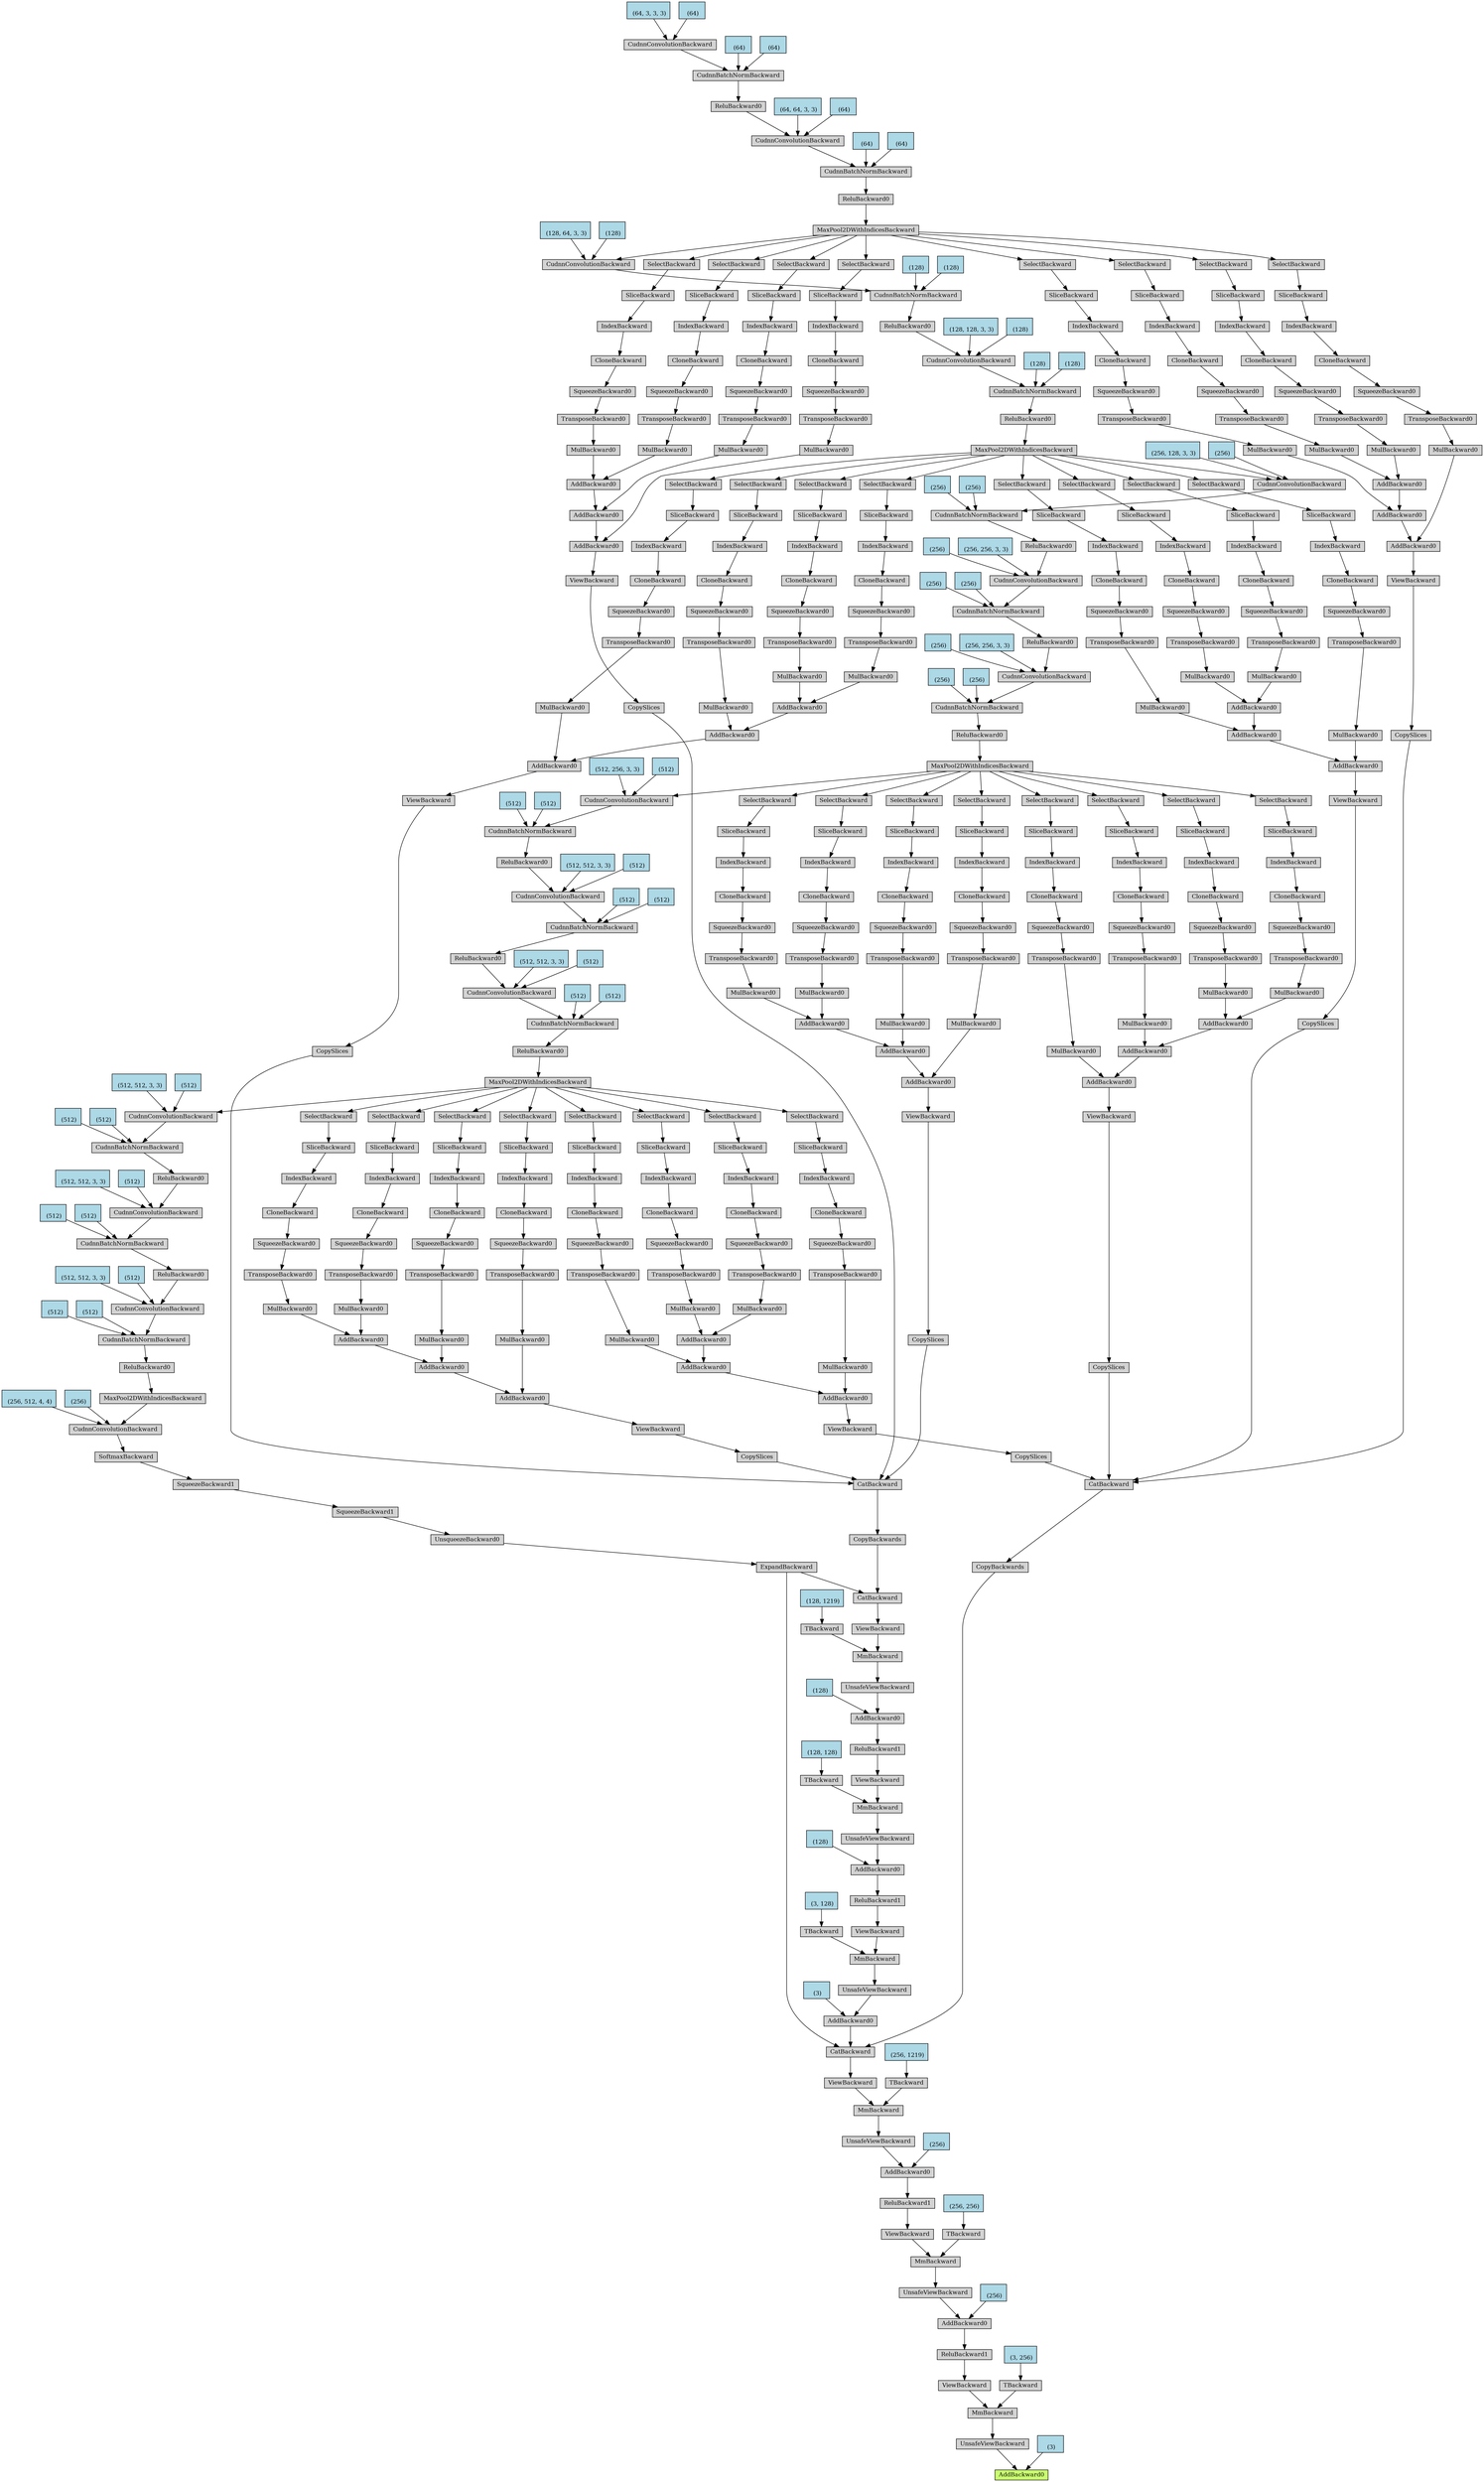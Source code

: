 digraph {
	graph [size="130.79999999999998,130.79999999999998"]
	node [align=left fontsize=12 height=0.2 ranksep=0.1 shape=box style=filled]
	140243195027296 [label=AddBackward0 fillcolor=darkolivegreen1]
	140243195097664 -> 140243195027296
	140243195097664 [label=UnsafeViewBackward]
	140243195097496 -> 140243195097664
	140243195097496 [label=MmBackward]
	140243195097776 -> 140243195097496
	140243195097776 [label=ViewBackward]
	140243195097944 -> 140243195097776
	140243195097944 [label=ReluBackward1]
	140243195098056 -> 140243195097944
	140243195098056 [label=AddBackward0]
	140243195098168 -> 140243195098056
	140243195098168 [label=UnsafeViewBackward]
	140243195098336 -> 140243195098168
	140243195098336 [label=MmBackward]
	140243195098448 -> 140243195098336
	140243195098448 [label=ViewBackward]
	140243195098616 -> 140243195098448
	140243195098616 [label=ReluBackward1]
	140243195098728 -> 140243195098616
	140243195098728 [label=AddBackward0]
	140243195098840 -> 140243195098728
	140243195098840 [label=UnsafeViewBackward]
	140243195099008 -> 140243195098840
	140243195099008 [label=MmBackward]
	140243195099176 -> 140243195099008
	140243195099176 [label=ViewBackward]
	140243195099344 -> 140243195099176
	140243195099344 [label=CatBackward]
	140243195099512 -> 140243195099344
	140243195099512 [label=AddBackward0]
	140243195099736 -> 140243195099512
	140243195099736 [label=UnsafeViewBackward]
	140243195099904 -> 140243195099736
	140243195099904 [label=MmBackward]
	140243195100072 -> 140243195099904
	140243195100072 [label=ViewBackward]
	140243195100240 -> 140243195100072
	140243195100240 [label=ReluBackward1]
	140243195100408 -> 140243195100240
	140243195100408 [label=AddBackward0]
	140243195100576 -> 140243195100408
	140243195100576 [label=UnsafeViewBackward]
	140243195100744 -> 140243195100576
	140243195100744 [label=MmBackward]
	140243195100912 -> 140243195100744
	140243195100912 [label=ViewBackward]
	140243195101080 -> 140243195100912
	140243195101080 [label=ReluBackward1]
	140243177631872 -> 140243195101080
	140243177631872 [label=AddBackward0]
	140243177632040 -> 140243177631872
	140243177632040 [label=UnsafeViewBackward]
	140243177632208 -> 140243177632040
	140243177632208 [label=MmBackward]
	140243177632376 -> 140243177632208
	140243177632376 [label=ViewBackward]
	140243177632544 -> 140243177632376
	140243177632544 [label=CatBackward]
	140243195099568 -> 140243177632544
	140243195099568 [label=ExpandBackward]
	140243177632824 -> 140243195099568
	140243177632824 [label=UnsqueezeBackward0]
	140243177632992 -> 140243177632824
	140243177632992 [label=SqueezeBackward1]
	140243177633160 -> 140243177632992
	140243177633160 [label=SqueezeBackward1]
	140243177633328 -> 140243177633160
	140243177633328 [label=SoftmaxBackward]
	140243177633496 -> 140243177633328
	140243177633496 [label=CudnnConvolutionBackward]
	140243177633664 -> 140243177633496
	140243177633664 [label=MaxPool2DWithIndicesBackward]
	140243177633888 -> 140243177633664
	140243177633888 [label=ReluBackward0]
	140243177634056 -> 140243177633888
	140243177634056 [label=CudnnBatchNormBackward]
	140243177634224 -> 140243177634056
	140243177634224 [label=CudnnConvolutionBackward]
	140243177634448 -> 140243177634224
	140243177634448 [label=ReluBackward0]
	140243177634672 -> 140243177634448
	140243177634672 [label=CudnnBatchNormBackward]
	140243177634840 -> 140243177634672
	140243177634840 [label=CudnnConvolutionBackward]
	140243177635064 -> 140243177634840
	140243177635064 [label=ReluBackward0]
	140243177635288 -> 140243177635064
	140243177635288 [label=CudnnBatchNormBackward]
	140243177635456 -> 140243177635288
	140243177635456 [label=CudnnConvolutionBackward]
	140243177635680 -> 140243177635456
	140243177635680 [label=MaxPool2DWithIndicesBackward]
	140243177648256 -> 140243177635680
	140243177648256 [label=ReluBackward0]
	140243177648424 -> 140243177648256
	140243177648424 [label=CudnnBatchNormBackward]
	140243177648592 -> 140243177648424
	140243177648592 [label=CudnnConvolutionBackward]
	140243177648816 -> 140243177648592
	140243177648816 [label=ReluBackward0]
	140243177649040 -> 140243177648816
	140243177649040 [label=CudnnBatchNormBackward]
	140243177649208 -> 140243177649040
	140243177649208 [label=CudnnConvolutionBackward]
	140243177649432 -> 140243177649208
	140243177649432 [label=ReluBackward0]
	140243177649656 -> 140243177649432
	140243177649656 [label=CudnnBatchNormBackward]
	140243177649824 -> 140243177649656
	140243177649824 [label=CudnnConvolutionBackward]
	140243177650048 -> 140243177649824
	140243177650048 [label=MaxPool2DWithIndicesBackward]
	140243177650272 -> 140243177650048
	140243177650272 [label=ReluBackward0]
	140243177650440 -> 140243177650272
	140243177650440 [label=CudnnBatchNormBackward]
	140243177650608 -> 140243177650440
	140243177650608 [label=CudnnConvolutionBackward]
	140243177650832 -> 140243177650608
	140243177650832 [label=ReluBackward0]
	140243177651056 -> 140243177650832
	140243177651056 [label=CudnnBatchNormBackward]
	140243177651224 -> 140243177651056
	140243177651224 [label=CudnnConvolutionBackward]
	140243177651448 -> 140243177651224
	140243177651448 [label=ReluBackward0]
	140243177651672 -> 140243177651448
	140243177651672 [label=CudnnBatchNormBackward]
	140243177651840 -> 140243177651672
	140243177651840 [label=CudnnConvolutionBackward]
	140243177652064 -> 140243177651840
	140243177652064 [label=MaxPool2DWithIndicesBackward]
	140243177656448 -> 140243177652064
	140243177656448 [label=ReluBackward0]
	140243177656616 -> 140243177656448
	140243177656616 [label=CudnnBatchNormBackward]
	140243177656784 -> 140243177656616
	140243177656784 [label=CudnnConvolutionBackward]
	140243177657008 -> 140243177656784
	140243177657008 [label=ReluBackward0]
	140243177657232 -> 140243177657008
	140243177657232 [label=CudnnBatchNormBackward]
	140243177657400 -> 140243177657232
	140243177657400 [label=CudnnConvolutionBackward]
	140243177657624 -> 140243177657400
	140243177657624 [label=MaxPool2DWithIndicesBackward]
	140243177657848 -> 140243177657624
	140243177657848 [label=ReluBackward0]
	140243177658016 -> 140243177657848
	140243177658016 [label=CudnnBatchNormBackward]
	140243177658184 -> 140243177658016
	140243177658184 [label=CudnnConvolutionBackward]
	140243177658408 -> 140243177658184
	140243177658408 [label=ReluBackward0]
	140243177658632 -> 140243177658408
	140243177658632 [label=CudnnBatchNormBackward]
	140243177658800 -> 140243177658632
	140243177658800 [label=CudnnConvolutionBackward]
	140243177659024 -> 140243177658800
	140243177659024 [label="
 (64, 3, 3, 3)" fillcolor=lightblue]
	140243177659080 -> 140243177658800
	140243177659080 [label="
 (64)" fillcolor=lightblue]
	140243177658856 -> 140243177658632
	140243177658856 [label="
 (64)" fillcolor=lightblue]
	140243177658912 -> 140243177658632
	140243177658912 [label="
 (64)" fillcolor=lightblue]
	140243177658464 -> 140243177658184
	140243177658464 [label="
 (64, 64, 3, 3)" fillcolor=lightblue]
	140243177658520 -> 140243177658184
	140243177658520 [label="
 (64)" fillcolor=lightblue]
	140243177658240 -> 140243177658016
	140243177658240 [label="
 (64)" fillcolor=lightblue]
	140243177658296 -> 140243177658016
	140243177658296 [label="
 (64)" fillcolor=lightblue]
	140243177657680 -> 140243177657400
	140243177657680 [label="
 (128, 64, 3, 3)" fillcolor=lightblue]
	140243177657736 -> 140243177657400
	140243177657736 [label="
 (128)" fillcolor=lightblue]
	140243177657456 -> 140243177657232
	140243177657456 [label="
 (128)" fillcolor=lightblue]
	140243177657512 -> 140243177657232
	140243177657512 [label="
 (128)" fillcolor=lightblue]
	140243177657064 -> 140243177656784
	140243177657064 [label="
 (128, 128, 3, 3)" fillcolor=lightblue]
	140243177657120 -> 140243177656784
	140243177657120 [label="
 (128)" fillcolor=lightblue]
	140243177656840 -> 140243177656616
	140243177656840 [label="
 (128)" fillcolor=lightblue]
	140243177656896 -> 140243177656616
	140243177656896 [label="
 (128)" fillcolor=lightblue]
	140243177652120 -> 140243177651840
	140243177652120 [label="
 (256, 128, 3, 3)" fillcolor=lightblue]
	140243177652176 -> 140243177651840
	140243177652176 [label="
 (256)" fillcolor=lightblue]
	140243177651896 -> 140243177651672
	140243177651896 [label="
 (256)" fillcolor=lightblue]
	140243177651952 -> 140243177651672
	140243177651952 [label="
 (256)" fillcolor=lightblue]
	140243177651504 -> 140243177651224
	140243177651504 [label="
 (256, 256, 3, 3)" fillcolor=lightblue]
	140243177651560 -> 140243177651224
	140243177651560 [label="
 (256)" fillcolor=lightblue]
	140243177651280 -> 140243177651056
	140243177651280 [label="
 (256)" fillcolor=lightblue]
	140243177651336 -> 140243177651056
	140243177651336 [label="
 (256)" fillcolor=lightblue]
	140243177650888 -> 140243177650608
	140243177650888 [label="
 (256, 256, 3, 3)" fillcolor=lightblue]
	140243177650944 -> 140243177650608
	140243177650944 [label="
 (256)" fillcolor=lightblue]
	140243177650664 -> 140243177650440
	140243177650664 [label="
 (256)" fillcolor=lightblue]
	140243177650720 -> 140243177650440
	140243177650720 [label="
 (256)" fillcolor=lightblue]
	140243177650104 -> 140243177649824
	140243177650104 [label="
 (512, 256, 3, 3)" fillcolor=lightblue]
	140243177650160 -> 140243177649824
	140243177650160 [label="
 (512)" fillcolor=lightblue]
	140243177649880 -> 140243177649656
	140243177649880 [label="
 (512)" fillcolor=lightblue]
	140243177649936 -> 140243177649656
	140243177649936 [label="
 (512)" fillcolor=lightblue]
	140243177649488 -> 140243177649208
	140243177649488 [label="
 (512, 512, 3, 3)" fillcolor=lightblue]
	140243177649544 -> 140243177649208
	140243177649544 [label="
 (512)" fillcolor=lightblue]
	140243177649264 -> 140243177649040
	140243177649264 [label="
 (512)" fillcolor=lightblue]
	140243177649320 -> 140243177649040
	140243177649320 [label="
 (512)" fillcolor=lightblue]
	140243177648872 -> 140243177648592
	140243177648872 [label="
 (512, 512, 3, 3)" fillcolor=lightblue]
	140243177648928 -> 140243177648592
	140243177648928 [label="
 (512)" fillcolor=lightblue]
	140243177648648 -> 140243177648424
	140243177648648 [label="
 (512)" fillcolor=lightblue]
	140243177648704 -> 140243177648424
	140243177648704 [label="
 (512)" fillcolor=lightblue]
	140243177635736 -> 140243177635456
	140243177635736 [label="
 (512, 512, 3, 3)" fillcolor=lightblue]
	140243177635792 -> 140243177635456
	140243177635792 [label="
 (512)" fillcolor=lightblue]
	140243177635512 -> 140243177635288
	140243177635512 [label="
 (512)" fillcolor=lightblue]
	140243177635568 -> 140243177635288
	140243177635568 [label="
 (512)" fillcolor=lightblue]
	140243177635120 -> 140243177634840
	140243177635120 [label="
 (512, 512, 3, 3)" fillcolor=lightblue]
	140243177635176 -> 140243177634840
	140243177635176 [label="
 (512)" fillcolor=lightblue]
	140243177634896 -> 140243177634672
	140243177634896 [label="
 (512)" fillcolor=lightblue]
	140243177634952 -> 140243177634672
	140243177634952 [label="
 (512)" fillcolor=lightblue]
	140243177634504 -> 140243177634224
	140243177634504 [label="
 (512, 512, 3, 3)" fillcolor=lightblue]
	140243177634560 -> 140243177634224
	140243177634560 [label="
 (512)" fillcolor=lightblue]
	140243177634280 -> 140243177634056
	140243177634280 [label="
 (512)" fillcolor=lightblue]
	140243177634336 -> 140243177634056
	140243177634336 [label="
 (512)" fillcolor=lightblue]
	140243177633720 -> 140243177633496
	140243177633720 [label="
 (256, 512, 4, 4)" fillcolor=lightblue]
	140243177633776 -> 140243177633496
	140243177633776 [label="
 (256)" fillcolor=lightblue]
	140243177632712 -> 140243177632544
	140243177632712 [label=CopyBackwards]
	140243177632880 -> 140243177632712
	140243177632880 [label=CatBackward]
	140243177633216 -> 140243177632880
	140243177633216 [label=CopySlices]
	140243177634112 -> 140243177633216
	140243177634112 [label=ViewBackward]
	140243177634616 -> 140243177634112
	140243177634616 [label=AddBackward0]
	140243177635008 -> 140243177634616
	140243177635008 [label=AddBackward0]
	140243177635624 -> 140243177635008
	140243177635624 [label=AddBackward0]
	140243177648480 -> 140243177635624
	140243177648480 [label=MulBackward0]
	140243177649600 -> 140243177648480
	140243177649600 [label=TransposeBackward0]
	140243177649096 -> 140243177649600
	140243177649096 [label=SqueezeBackward0]
	140243177649992 -> 140243177649096
	140243177649992 [label=CloneBackward]
	140243177650776 -> 140243177649992
	140243177650776 [label=IndexBackward]
	140243177650328 -> 140243177650776
	140243177650328 [label=SliceBackward]
	140243177651616 -> 140243177650328
	140243177651616 [label=SelectBackward]
	140243177657624 -> 140243177651616
	140243177648312 -> 140243177635624
	140243177648312 [label=MulBackward0]
	140243177649376 -> 140243177648312
	140243177649376 [label=TransposeBackward0]
	140243177649712 -> 140243177649376
	140243177649712 [label=SqueezeBackward0]
	140243177651000 -> 140243177649712
	140243177651000 [label=CloneBackward]
	140243177651112 -> 140243177651000
	140243177651112 [label=IndexBackward]
	140243177652008 -> 140243177651112
	140243177652008 [label=SliceBackward]
	140243177656952 -> 140243177652008
	140243177656952 [label=SelectBackward]
	140243177657624 -> 140243177656952
	140243177648200 -> 140243177635008
	140243177648200 [label=MulBackward0]
	140243177648984 -> 140243177648200
	140243177648984 [label=TransposeBackward0]
	140243177650496 -> 140243177648984
	140243177650496 [label=SqueezeBackward0]
	140243177651728 -> 140243177650496
	140243177651728 [label=CloneBackward]
	140243177656672 -> 140243177651728
	140243177656672 [label=IndexBackward]
	140243177657176 -> 140243177656672
	140243177657176 [label=SliceBackward]
	140243177657568 -> 140243177657176
	140243177657568 [label=SelectBackward]
	140243177657624 -> 140243177657568
	140243177634728 -> 140243177634616
	140243177634728 [label=MulBackward0]
	140243177648760 -> 140243177634728
	140243177648760 [label=TransposeBackward0]
	140243177651392 -> 140243177648760
	140243177651392 [label=SqueezeBackward0]
	140243177656504 -> 140243177651392
	140243177656504 [label=CloneBackward]
	140243177657288 -> 140243177656504
	140243177657288 [label=IndexBackward]
	140243177658072 -> 140243177657288
	140243177658072 [label=SliceBackward]
	140243177658576 -> 140243177658072
	140243177658576 [label=SelectBackward]
	140243177657624 -> 140243177658576
	140243177633384 -> 140243177632880
	140243177633384 [label=CopySlices]
	140243177633944 -> 140243177633384
	140243177633944 [label=ViewBackward]
	140243177635344 -> 140243177633944
	140243177635344 [label=AddBackward0]
	140243177656392 -> 140243177635344
	140243177656392 [label=AddBackward0]
	140243177657904 -> 140243177656392
	140243177657904 [label=AddBackward0]
	140243177658688 -> 140243177657904
	140243177658688 [label=MulBackward0]
	140243177659304 -> 140243177658688
	140243177659304 [label=TransposeBackward0]
	140243177659416 -> 140243177659304
	140243177659416 [label=SqueezeBackward0]
	140243177659528 -> 140243177659416
	140243177659528 [label=CloneBackward]
	140243177659640 -> 140243177659528
	140243177659640 [label=IndexBackward]
	140243177659752 -> 140243177659640
	140243177659752 [label=SliceBackward]
	140243177659864 -> 140243177659752
	140243177659864 [label=SelectBackward]
	140243177652064 -> 140243177659864
	140243177659192 -> 140243177657904
	140243177659192 [label=MulBackward0]
	140243177659360 -> 140243177659192
	140243177659360 [label=TransposeBackward0]
	140243177659584 -> 140243177659360
	140243177659584 [label=SqueezeBackward0]
	140243177659808 -> 140243177659584
	140243177659808 [label=CloneBackward]
	140243177659976 -> 140243177659808
	140243177659976 [label=IndexBackward]
	140243177660088 -> 140243177659976
	140243177660088 [label=SliceBackward]
	140243177660200 -> 140243177660088
	140243177660200 [label=SelectBackward]
	140243177652064 -> 140243177660200
	140243177659136 -> 140243177656392
	140243177659136 [label=MulBackward0]
	140243177659248 -> 140243177659136
	140243177659248 [label=TransposeBackward0]
	140243177659696 -> 140243177659248
	140243177659696 [label=SqueezeBackward0]
	140243177660032 -> 140243177659696
	140243177660032 [label=CloneBackward]
	140243177660256 -> 140243177660032
	140243177660256 [label=IndexBackward]
	140243177660368 -> 140243177660256
	140243177660368 [label=SliceBackward]
	140243177689216 -> 140243177660368
	140243177689216 [label=SelectBackward]
	140243177652064 -> 140243177689216
	140243177657792 -> 140243177635344
	140243177657792 [label=MulBackward0]
	140243177658968 -> 140243177657792
	140243177658968 [label=TransposeBackward0]
	140243177659920 -> 140243177658968
	140243177659920 [label=SqueezeBackward0]
	140243177660312 -> 140243177659920
	140243177660312 [label=CloneBackward]
	140243177689272 -> 140243177660312
	140243177689272 [label=IndexBackward]
	140243177689384 -> 140243177689272
	140243177689384 [label=SliceBackward]
	140243177689496 -> 140243177689384
	140243177689496 [label=SelectBackward]
	140243177652064 -> 140243177689496
	140243177633552 -> 140243177632880
	140243177633552 [label=CopySlices]
	140243177635232 -> 140243177633552
	140243177635232 [label=ViewBackward]
	140243177658352 -> 140243177635232
	140243177658352 [label=AddBackward0]
	140243177660144 -> 140243177658352
	140243177660144 [label=AddBackward0]
	140243177689440 -> 140243177660144
	140243177689440 [label=AddBackward0]
	140243177689664 -> 140243177689440
	140243177689664 [label=MulBackward0]
	140243177689832 -> 140243177689664
	140243177689832 [label=TransposeBackward0]
	140243177689944 -> 140243177689832
	140243177689944 [label=SqueezeBackward0]
	140243177690056 -> 140243177689944
	140243177690056 [label=CloneBackward]
	140243177690168 -> 140243177690056
	140243177690168 [label=IndexBackward]
	140243177690280 -> 140243177690168
	140243177690280 [label=SliceBackward]
	140243177690392 -> 140243177690280
	140243177690392 [label=SelectBackward]
	140243177650048 -> 140243177690392
	140243177689720 -> 140243177689440
	140243177689720 [label=MulBackward0]
	140243177689888 -> 140243177689720
	140243177689888 [label=TransposeBackward0]
	140243177690112 -> 140243177689888
	140243177690112 [label=SqueezeBackward0]
	140243177690336 -> 140243177690112
	140243177690336 [label=CloneBackward]
	140243177690504 -> 140243177690336
	140243177690504 [label=IndexBackward]
	140243177690616 -> 140243177690504
	140243177690616 [label=SliceBackward]
	140243177690728 -> 140243177690616
	140243177690728 [label=SelectBackward]
	140243177650048 -> 140243177690728
	140243177689552 -> 140243177660144
	140243177689552 [label=MulBackward0]
	140243177689776 -> 140243177689552
	140243177689776 [label=TransposeBackward0]
	140243177690224 -> 140243177689776
	140243177690224 [label=SqueezeBackward0]
	140243177690560 -> 140243177690224
	140243177690560 [label=CloneBackward]
	140243177690784 -> 140243177690560
	140243177690784 [label=IndexBackward]
	140243177690896 -> 140243177690784
	140243177690896 [label=SliceBackward]
	140243177691008 -> 140243177690896
	140243177691008 [label=SelectBackward]
	140243177650048 -> 140243177691008
	140243177689160 -> 140243177658352
	140243177689160 [label=MulBackward0]
	140243177689608 -> 140243177689160
	140243177689608 [label=TransposeBackward0]
	140243177690448 -> 140243177689608
	140243177690448 [label=SqueezeBackward0]
	140243177690840 -> 140243177690448
	140243177690840 [label=CloneBackward]
	140243177691064 -> 140243177690840
	140243177691064 [label=IndexBackward]
	140243177691176 -> 140243177691064
	140243177691176 [label=SliceBackward]
	140243177691288 -> 140243177691176
	140243177691288 [label=SelectBackward]
	140243177650048 -> 140243177691288
	140243177633832 -> 140243177632880
	140243177633832 [label=CopySlices]
	140243177650216 -> 140243177633832
	140243177650216 [label=ViewBackward]
	140243177689328 -> 140243177650216
	140243177689328 [label=AddBackward0]
	140243177690672 -> 140243177689328
	140243177690672 [label=AddBackward0]
	140243177691232 -> 140243177690672
	140243177691232 [label=AddBackward0]
	140243177691456 -> 140243177691232
	140243177691456 [label=MulBackward0]
	140243177691624 -> 140243177691456
	140243177691624 [label=TransposeBackward0]
	140243177691736 -> 140243177691624
	140243177691736 [label=SqueezeBackward0]
	140243177691848 -> 140243177691736
	140243177691848 [label=CloneBackward]
	140243177691960 -> 140243177691848
	140243177691960 [label=IndexBackward]
	140243177692072 -> 140243177691960
	140243177692072 [label=SliceBackward]
	140243177692184 -> 140243177692072
	140243177692184 [label=SelectBackward]
	140243177635680 -> 140243177692184
	140243177691512 -> 140243177691232
	140243177691512 [label=MulBackward0]
	140243177691680 -> 140243177691512
	140243177691680 [label=TransposeBackward0]
	140243177691904 -> 140243177691680
	140243177691904 [label=SqueezeBackward0]
	140243177692128 -> 140243177691904
	140243177692128 [label=CloneBackward]
	140243177692296 -> 140243177692128
	140243177692296 [label=IndexBackward]
	140243177692408 -> 140243177692296
	140243177692408 [label=SliceBackward]
	140243177692520 -> 140243177692408
	140243177692520 [label=SelectBackward]
	140243177635680 -> 140243177692520
	140243177691344 -> 140243177690672
	140243177691344 [label=MulBackward0]
	140243177691568 -> 140243177691344
	140243177691568 [label=TransposeBackward0]
	140243177692016 -> 140243177691568
	140243177692016 [label=SqueezeBackward0]
	140243177692352 -> 140243177692016
	140243177692352 [label=CloneBackward]
	140243177692576 -> 140243177692352
	140243177692576 [label=IndexBackward]
	140243177692688 -> 140243177692576
	140243177692688 [label=SliceBackward]
	140243177692800 -> 140243177692688
	140243177692800 [label=SelectBackward]
	140243177635680 -> 140243177692800
	140243177690952 -> 140243177689328
	140243177690952 [label=MulBackward0]
	140243177691400 -> 140243177690952
	140243177691400 [label=TransposeBackward0]
	140243177692240 -> 140243177691400
	140243177692240 [label=SqueezeBackward0]
	140243177692632 -> 140243177692240
	140243177692632 [label=CloneBackward]
	140243177692856 -> 140243177692632
	140243177692856 [label=IndexBackward]
	140243177692968 -> 140243177692856
	140243177692968 [label=SliceBackward]
	140243177693080 -> 140243177692968
	140243177693080 [label=SelectBackward]
	140243177635680 -> 140243177693080
	140243177632432 -> 140243177632208
	140243177632432 [label=TBackward]
	140243177632600 -> 140243177632432
	140243177632600 [label="
 (128, 1219)" fillcolor=lightblue]
	140243177632096 -> 140243177631872
	140243177632096 [label="
 (128)" fillcolor=lightblue]
	140243195100968 -> 140243195100744
	140243195100968 [label=TBackward]
	140243195101136 -> 140243195100968
	140243195101136 [label="
 (128, 128)" fillcolor=lightblue]
	140243195100632 -> 140243195100408
	140243195100632 [label="
 (128)" fillcolor=lightblue]
	140243195100128 -> 140243195099904
	140243195100128 [label=TBackward]
	140243195100296 -> 140243195100128
	140243195100296 [label="
 (3, 128)" fillcolor=lightblue]
	140243195099792 -> 140243195099512
	140243195099792 [label="
 (3)" fillcolor=lightblue]
	140243195099568 -> 140243195099344
	140243195099624 -> 140243195099344
	140243195099624 [label=CopyBackwards]
	140243195099848 -> 140243195099624
	140243195099848 [label=CatBackward]
	140243195099960 -> 140243195099848
	140243195099960 [label=CopySlices]
	140243177659472 -> 140243195099960
	140243177659472 [label=ViewBackward]
	140243177632264 -> 140243177659472
	140243177632264 [label=AddBackward0]
	140243177632488 -> 140243177632264
	140243177632488 [label=AddBackward0]
	140243177633048 -> 140243177632488
	140243177633048 [label=AddBackward0]
	140243177691792 -> 140243177633048
	140243177691792 [label=MulBackward0]
	140243177692912 -> 140243177691792
	140243177692912 [label=TransposeBackward0]
	140243177693136 -> 140243177692912
	140243177693136 [label=SqueezeBackward0]
	140243177709696 -> 140243177693136
	140243177709696 [label=CloneBackward]
	140243177709808 -> 140243177709696
	140243177709808 [label=IndexBackward]
	140243177709920 -> 140243177709808
	140243177709920 [label=SliceBackward]
	140243177710032 -> 140243177709920
	140243177710032 [label=SelectBackward]
	140243177657624 -> 140243177710032
	140243177692464 -> 140243177633048
	140243177692464 [label=MulBackward0]
	140243177693024 -> 140243177692464
	140243177693024 [label=TransposeBackward0]
	140243177709752 -> 140243177693024
	140243177709752 [label=SqueezeBackward0]
	140243177709976 -> 140243177709752
	140243177709976 [label=CloneBackward]
	140243177710144 -> 140243177709976
	140243177710144 [label=IndexBackward]
	140243177710256 -> 140243177710144
	140243177710256 [label=SliceBackward]
	140243177710368 -> 140243177710256
	140243177710368 [label=SelectBackward]
	140243177657624 -> 140243177710368
	140243177690000 -> 140243177632488
	140243177690000 [label=MulBackward0]
	140243177692744 -> 140243177690000
	140243177692744 [label=TransposeBackward0]
	140243177709864 -> 140243177692744
	140243177709864 [label=SqueezeBackward0]
	140243177710200 -> 140243177709864
	140243177710200 [label=CloneBackward]
	140243177710424 -> 140243177710200
	140243177710424 [label=IndexBackward]
	140243177710536 -> 140243177710424
	140243177710536 [label=SliceBackward]
	140243177710648 -> 140243177710536
	140243177710648 [label=SelectBackward]
	140243177657624 -> 140243177710648
	140243177632768 -> 140243177632264
	140243177632768 [label=MulBackward0]
	140243177691120 -> 140243177632768
	140243177691120 [label=TransposeBackward0]
	140243177710088 -> 140243177691120
	140243177710088 [label=SqueezeBackward0]
	140243177710480 -> 140243177710088
	140243177710480 [label=CloneBackward]
	140243177710704 -> 140243177710480
	140243177710704 [label=IndexBackward]
	140243177710816 -> 140243177710704
	140243177710816 [label=SliceBackward]
	140243177710928 -> 140243177710816
	140243177710928 [label=SelectBackward]
	140243177657624 -> 140243177710928
	140243195100464 -> 140243195099848
	140243195100464 [label=CopySlices]
	140243177632152 -> 140243195100464
	140243177632152 [label=ViewBackward]
	140243177634392 -> 140243177632152
	140243177634392 [label=AddBackward0]
	140243177710312 -> 140243177634392
	140243177710312 [label=AddBackward0]
	140243177710872 -> 140243177710312
	140243177710872 [label=AddBackward0]
	140243177711096 -> 140243177710872
	140243177711096 [label=MulBackward0]
	140243177711264 -> 140243177711096
	140243177711264 [label=TransposeBackward0]
	140243177711376 -> 140243177711264
	140243177711376 [label=SqueezeBackward0]
	140243177711488 -> 140243177711376
	140243177711488 [label=CloneBackward]
	140243177711600 -> 140243177711488
	140243177711600 [label=IndexBackward]
	140243177711712 -> 140243177711600
	140243177711712 [label=SliceBackward]
	140243177711824 -> 140243177711712
	140243177711824 [label=SelectBackward]
	140243177652064 -> 140243177711824
	140243177711152 -> 140243177710872
	140243177711152 [label=MulBackward0]
	140243177711320 -> 140243177711152
	140243177711320 [label=TransposeBackward0]
	140243177711544 -> 140243177711320
	140243177711544 [label=SqueezeBackward0]
	140243177711768 -> 140243177711544
	140243177711768 [label=CloneBackward]
	140243177711936 -> 140243177711768
	140243177711936 [label=IndexBackward]
	140243177712048 -> 140243177711936
	140243177712048 [label=SliceBackward]
	140243177712160 -> 140243177712048
	140243177712160 [label=SelectBackward]
	140243177652064 -> 140243177712160
	140243177710984 -> 140243177710312
	140243177710984 [label=MulBackward0]
	140243177711208 -> 140243177710984
	140243177711208 [label=TransposeBackward0]
	140243177711656 -> 140243177711208
	140243177711656 [label=SqueezeBackward0]
	140243177711992 -> 140243177711656
	140243177711992 [label=CloneBackward]
	140243177712216 -> 140243177711992
	140243177712216 [label=IndexBackward]
	140243177712328 -> 140243177712216
	140243177712328 [label=SliceBackward]
	140243177712440 -> 140243177712328
	140243177712440 [label=SelectBackward]
	140243177652064 -> 140243177712440
	140243177710592 -> 140243177634392
	140243177710592 [label=MulBackward0]
	140243177711040 -> 140243177710592
	140243177711040 [label=TransposeBackward0]
	140243177711880 -> 140243177711040
	140243177711880 [label=SqueezeBackward0]
	140243177712272 -> 140243177711880
	140243177712272 [label=CloneBackward]
	140243177712496 -> 140243177712272
	140243177712496 [label=IndexBackward]
	140243177712608 -> 140243177712496
	140243177712608 [label=SliceBackward]
	140243177712720 -> 140243177712608
	140243177712720 [label=SelectBackward]
	140243177652064 -> 140243177712720
	140243195101024 -> 140243195099848
	140243195101024 [label=CopySlices]
	140243177631928 -> 140243195101024
	140243177631928 [label=ViewBackward]
	140243177710760 -> 140243177631928
	140243177710760 [label=AddBackward0]
	140243177712104 -> 140243177710760
	140243177712104 [label=AddBackward0]
	140243177712664 -> 140243177712104
	140243177712664 [label=AddBackward0]
	140243177712888 -> 140243177712664
	140243177712888 [label=MulBackward0]
	140243177713056 -> 140243177712888
	140243177713056 [label=TransposeBackward0]
	140243177713168 -> 140243177713056
	140243177713168 [label=SqueezeBackward0]
	140243177713280 -> 140243177713168
	140243177713280 [label=CloneBackward]
	140243177713392 -> 140243177713280
	140243177713392 [label=IndexBackward]
	140243177713504 -> 140243177713392
	140243177713504 [label=SliceBackward]
	140243177713616 -> 140243177713504
	140243177713616 [label=SelectBackward]
	140243177650048 -> 140243177713616
	140243177712944 -> 140243177712664
	140243177712944 [label=MulBackward0]
	140243177713112 -> 140243177712944
	140243177713112 [label=TransposeBackward0]
	140243177713336 -> 140243177713112
	140243177713336 [label=SqueezeBackward0]
	140243177713560 -> 140243177713336
	140243177713560 [label=CloneBackward]
	140243177726080 -> 140243177713560
	140243177726080 [label=IndexBackward]
	140243177726192 -> 140243177726080
	140243177726192 [label=SliceBackward]
	140243177726304 -> 140243177726192
	140243177726304 [label=SelectBackward]
	140243177650048 -> 140243177726304
	140243177712776 -> 140243177712104
	140243177712776 [label=MulBackward0]
	140243177713000 -> 140243177712776
	140243177713000 [label=TransposeBackward0]
	140243177713448 -> 140243177713000
	140243177713448 [label=SqueezeBackward0]
	140243177726136 -> 140243177713448
	140243177726136 [label=CloneBackward]
	140243177726360 -> 140243177726136
	140243177726360 [label=IndexBackward]
	140243177726472 -> 140243177726360
	140243177726472 [label=SliceBackward]
	140243177726584 -> 140243177726472
	140243177726584 [label=SelectBackward]
	140243177650048 -> 140243177726584
	140243177712384 -> 140243177710760
	140243177712384 [label=MulBackward0]
	140243177712832 -> 140243177712384
	140243177712832 [label=TransposeBackward0]
	140243177726024 -> 140243177712832
	140243177726024 [label=SqueezeBackward0]
	140243177726416 -> 140243177726024
	140243177726416 [label=CloneBackward]
	140243177726640 -> 140243177726416
	140243177726640 [label=IndexBackward]
	140243177726752 -> 140243177726640
	140243177726752 [label=SliceBackward]
	140243177726864 -> 140243177726752
	140243177726864 [label=SelectBackward]
	140243177650048 -> 140243177726864
	140243195100688 -> 140243195099848
	140243195100688 [label=CopySlices]
	140243177709640 -> 140243195100688
	140243177709640 [label=ViewBackward]
	140243177712552 -> 140243177709640
	140243177712552 [label=AddBackward0]
	140243177726248 -> 140243177712552
	140243177726248 [label=AddBackward0]
	140243177726808 -> 140243177726248
	140243177726808 [label=AddBackward0]
	140243177727032 -> 140243177726808
	140243177727032 [label=MulBackward0]
	140243177727200 -> 140243177727032
	140243177727200 [label=TransposeBackward0]
	140243177727312 -> 140243177727200
	140243177727312 [label=SqueezeBackward0]
	140243177727424 -> 140243177727312
	140243177727424 [label=CloneBackward]
	140243177727536 -> 140243177727424
	140243177727536 [label=IndexBackward]
	140243177727648 -> 140243177727536
	140243177727648 [label=SliceBackward]
	140243177727760 -> 140243177727648
	140243177727760 [label=SelectBackward]
	140243177635680 -> 140243177727760
	140243177727088 -> 140243177726808
	140243177727088 [label=MulBackward0]
	140243177727256 -> 140243177727088
	140243177727256 [label=TransposeBackward0]
	140243177727480 -> 140243177727256
	140243177727480 [label=SqueezeBackward0]
	140243177727704 -> 140243177727480
	140243177727704 [label=CloneBackward]
	140243177727872 -> 140243177727704
	140243177727872 [label=IndexBackward]
	140243177727984 -> 140243177727872
	140243177727984 [label=SliceBackward]
	140243177728096 -> 140243177727984
	140243177728096 [label=SelectBackward]
	140243177635680 -> 140243177728096
	140243177726920 -> 140243177726248
	140243177726920 [label=MulBackward0]
	140243177727144 -> 140243177726920
	140243177727144 [label=TransposeBackward0]
	140243177727592 -> 140243177727144
	140243177727592 [label=SqueezeBackward0]
	140243177727928 -> 140243177727592
	140243177727928 [label=CloneBackward]
	140243177728152 -> 140243177727928
	140243177728152 [label=IndexBackward]
	140243177728264 -> 140243177728152
	140243177728264 [label=SliceBackward]
	140243177728376 -> 140243177728264
	140243177728376 [label=SelectBackward]
	140243177635680 -> 140243177728376
	140243177726528 -> 140243177712552
	140243177726528 [label=MulBackward0]
	140243177726976 -> 140243177726528
	140243177726976 [label=TransposeBackward0]
	140243177727816 -> 140243177726976
	140243177727816 [label=SqueezeBackward0]
	140243177728208 -> 140243177727816
	140243177728208 [label=CloneBackward]
	140243177728432 -> 140243177728208
	140243177728432 [label=IndexBackward]
	140243177728544 -> 140243177728432
	140243177728544 [label=SliceBackward]
	140243177728656 -> 140243177728544
	140243177728656 [label=SelectBackward]
	140243177635680 -> 140243177728656
	140243195099232 -> 140243195099008
	140243195099232 [label=TBackward]
	140243195099400 -> 140243195099232
	140243195099400 [label="
 (256, 1219)" fillcolor=lightblue]
	140243195098896 -> 140243195098728
	140243195098896 [label="
 (256)" fillcolor=lightblue]
	140243195098504 -> 140243195098336
	140243195098504 [label=TBackward]
	140243195098672 -> 140243195098504
	140243195098672 [label="
 (256, 256)" fillcolor=lightblue]
	140243195098224 -> 140243195098056
	140243195098224 [label="
 (256)" fillcolor=lightblue]
	140243195097832 -> 140243195097496
	140243195097832 [label=TBackward]
	140243195098000 -> 140243195097832
	140243195098000 [label="
 (3, 256)" fillcolor=lightblue]
	140243195097552 -> 140243195027296
	140243195097552 [label="
 (3)" fillcolor=lightblue]
}
